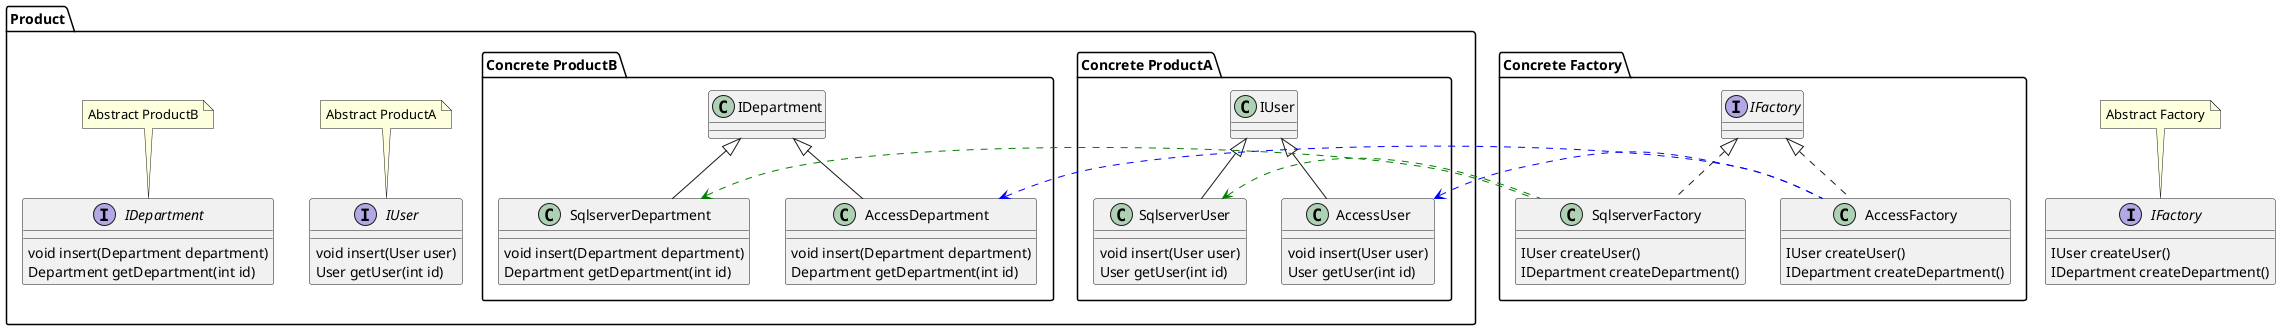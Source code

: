 @startuml
'https://plantuml.com/class-diagram

package "Product"{
interface IUser {
    void insert(User user)
    User getUser(int id)
}
note top: Abstract ProductA

package "Concrete ProductA" {
    class SqlserverUser extends IUser {
        void insert(User user)
        User getUser(int id)
    }
    class AccessUser extends IUser {
        void insert(User user)
        User getUser(int id)
    }
}

interface IDepartment {
    void insert(Department department)
    Department getDepartment(int id)
}
note top: Abstract ProductB
package "Concrete ProductB" {
    class SqlserverDepartment extends IDepartment {
        void insert(Department department)
        Department getDepartment(int id)
    }
    class AccessDepartment extends IDepartment {
        void insert(Department department)
        Department getDepartment(int id)
    }
}
}

interface IFactory {
    IUser createUser()
    IDepartment createDepartment()
}
note top: Abstract Factory

package "Concrete Factory"{
    class SqlserverFactory implements IFactory {
        IUser createUser()
        IDepartment createDepartment()
    }
    class AccessFactory implements IFactory {
        IUser createUser()
        IDepartment createDepartment()
    }
}
SqlserverUser <.[#green] SqlserverFactory
SqlserverDepartment <.[#green] SqlserverFactory

AccessUser <.[#blue] AccessFactory
AccessDepartment <.[#blue] AccessFactory

@enduml